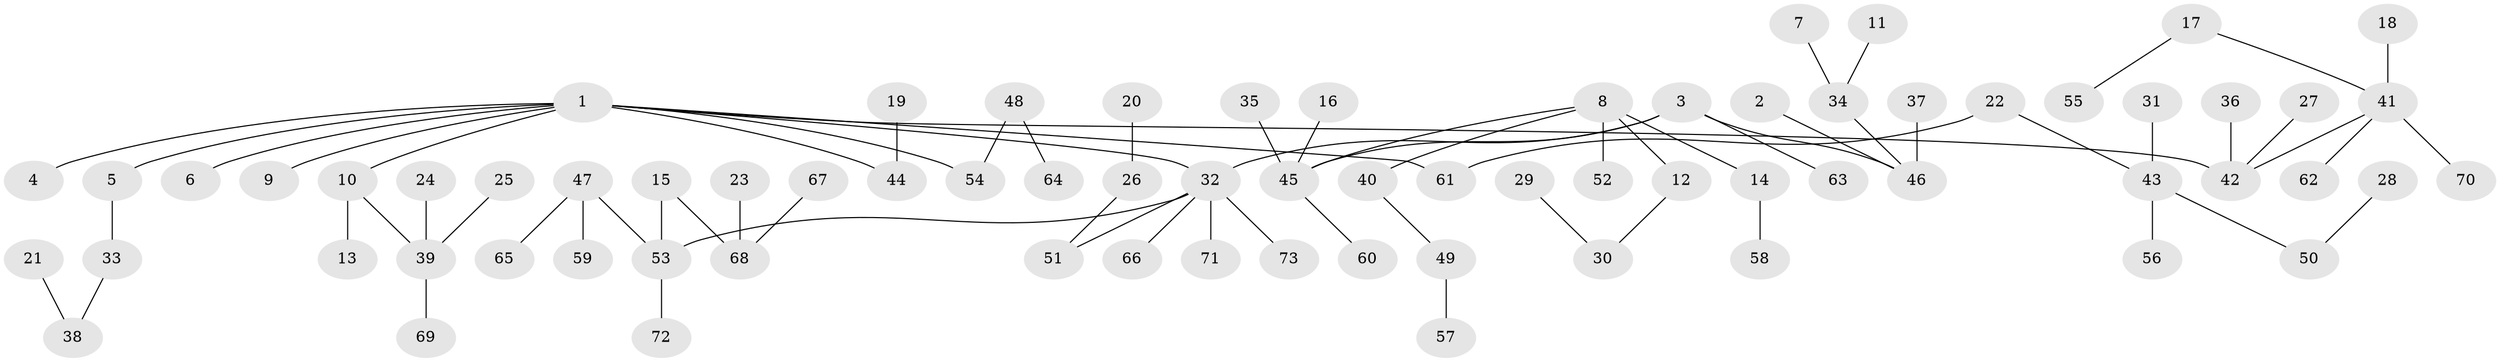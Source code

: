 // original degree distribution, {6: 0.027586206896551724, 7: 0.006896551724137931, 3: 0.12413793103448276, 4: 0.05517241379310345, 5: 0.034482758620689655, 1: 0.496551724137931, 2: 0.25517241379310346}
// Generated by graph-tools (version 1.1) at 2025/26/03/09/25 03:26:24]
// undirected, 73 vertices, 72 edges
graph export_dot {
graph [start="1"]
  node [color=gray90,style=filled];
  1;
  2;
  3;
  4;
  5;
  6;
  7;
  8;
  9;
  10;
  11;
  12;
  13;
  14;
  15;
  16;
  17;
  18;
  19;
  20;
  21;
  22;
  23;
  24;
  25;
  26;
  27;
  28;
  29;
  30;
  31;
  32;
  33;
  34;
  35;
  36;
  37;
  38;
  39;
  40;
  41;
  42;
  43;
  44;
  45;
  46;
  47;
  48;
  49;
  50;
  51;
  52;
  53;
  54;
  55;
  56;
  57;
  58;
  59;
  60;
  61;
  62;
  63;
  64;
  65;
  66;
  67;
  68;
  69;
  70;
  71;
  72;
  73;
  1 -- 4 [weight=1.0];
  1 -- 5 [weight=1.0];
  1 -- 6 [weight=1.0];
  1 -- 9 [weight=1.0];
  1 -- 10 [weight=1.0];
  1 -- 32 [weight=1.0];
  1 -- 42 [weight=1.0];
  1 -- 44 [weight=1.0];
  1 -- 54 [weight=1.0];
  1 -- 61 [weight=1.0];
  2 -- 46 [weight=1.0];
  3 -- 32 [weight=1.0];
  3 -- 45 [weight=1.0];
  3 -- 46 [weight=1.0];
  3 -- 63 [weight=1.0];
  5 -- 33 [weight=1.0];
  7 -- 34 [weight=1.0];
  8 -- 12 [weight=1.0];
  8 -- 14 [weight=1.0];
  8 -- 40 [weight=1.0];
  8 -- 45 [weight=1.0];
  8 -- 52 [weight=1.0];
  10 -- 13 [weight=1.0];
  10 -- 39 [weight=1.0];
  11 -- 34 [weight=1.0];
  12 -- 30 [weight=1.0];
  14 -- 58 [weight=1.0];
  15 -- 53 [weight=1.0];
  15 -- 68 [weight=1.0];
  16 -- 45 [weight=1.0];
  17 -- 41 [weight=1.0];
  17 -- 55 [weight=1.0];
  18 -- 41 [weight=1.0];
  19 -- 44 [weight=1.0];
  20 -- 26 [weight=1.0];
  21 -- 38 [weight=1.0];
  22 -- 43 [weight=1.0];
  22 -- 61 [weight=1.0];
  23 -- 68 [weight=1.0];
  24 -- 39 [weight=1.0];
  25 -- 39 [weight=1.0];
  26 -- 51 [weight=1.0];
  27 -- 42 [weight=1.0];
  28 -- 50 [weight=1.0];
  29 -- 30 [weight=1.0];
  31 -- 43 [weight=1.0];
  32 -- 51 [weight=1.0];
  32 -- 53 [weight=1.0];
  32 -- 66 [weight=1.0];
  32 -- 71 [weight=1.0];
  32 -- 73 [weight=1.0];
  33 -- 38 [weight=1.0];
  34 -- 46 [weight=1.0];
  35 -- 45 [weight=1.0];
  36 -- 42 [weight=1.0];
  37 -- 46 [weight=1.0];
  39 -- 69 [weight=1.0];
  40 -- 49 [weight=1.0];
  41 -- 42 [weight=1.0];
  41 -- 62 [weight=1.0];
  41 -- 70 [weight=1.0];
  43 -- 50 [weight=1.0];
  43 -- 56 [weight=1.0];
  45 -- 60 [weight=1.0];
  47 -- 53 [weight=1.0];
  47 -- 59 [weight=1.0];
  47 -- 65 [weight=1.0];
  48 -- 54 [weight=1.0];
  48 -- 64 [weight=1.0];
  49 -- 57 [weight=1.0];
  53 -- 72 [weight=1.0];
  67 -- 68 [weight=1.0];
}

